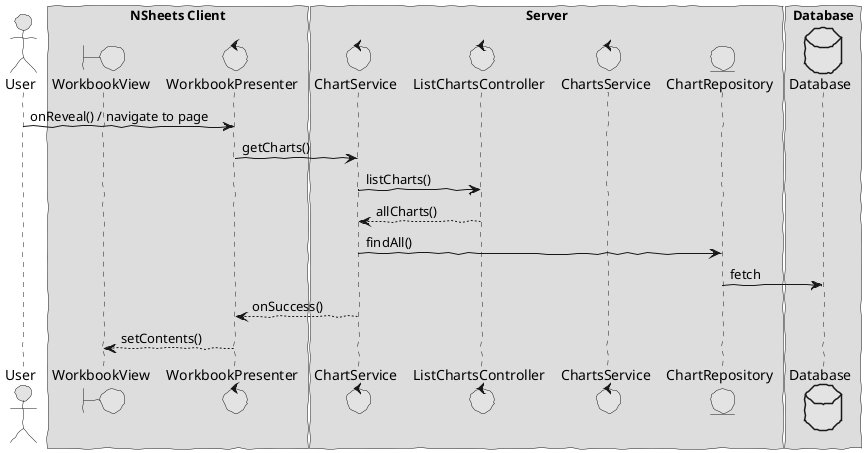 @startuml  design3.png
skinparam handwritten true
skinparam monochrome true
skinparam packageStyle rect
skinparam defaultFontName FG Virgil
skinparam shadowing false

actor User
boundary WorkbookView
control WorkbookPresenter
control ChartService
control ListChartsController
control ChartsService
entity ChartRepository
database Database

box "NSheets Client"
participant WorkbookView
participant WorkbookPresenter
end box

box "Server"
participant ChartService
participant ListChartsController
participant ChartsService
participant ChartRepository
end box

box "Database"
participant Database
end box

User -> WorkbookPresenter : onReveal() / navigate to page
WorkbookPresenter -> ChartService : getCharts()
ChartService -> ListChartsController : listCharts()
ListChartsController --> ChartService : allCharts()
ChartService -> ChartRepository : findAll()
ChartRepository -> Database : fetch
ChartService --> WorkbookPresenter : onSuccess()
WorkbookPresenter --> WorkbookView : setContents()

@enduml